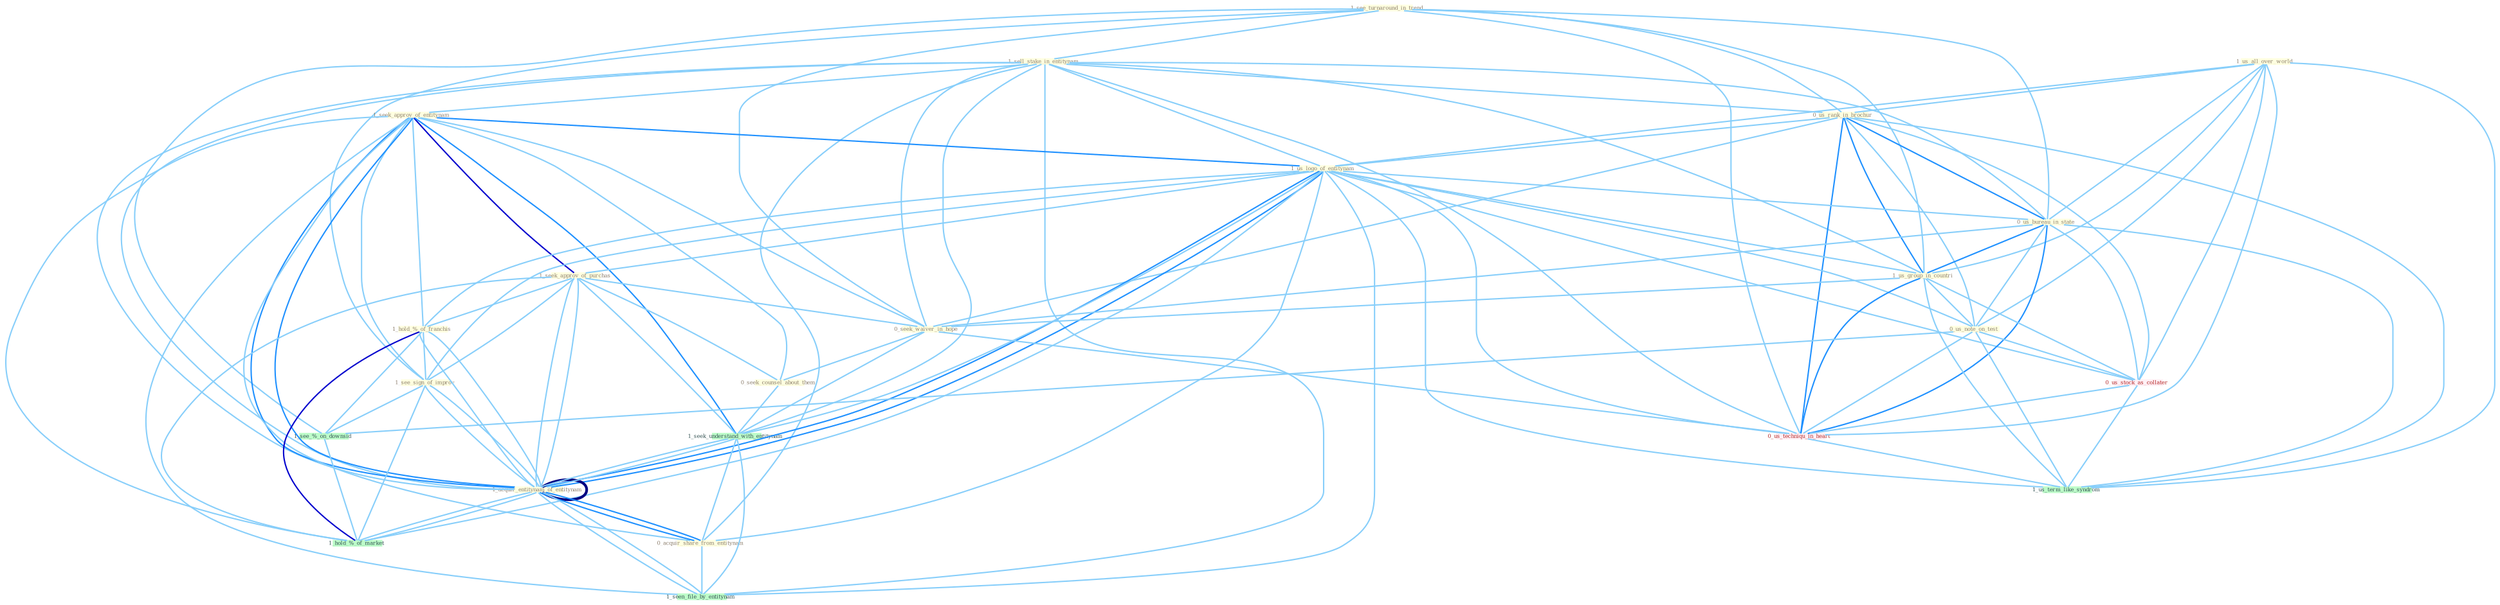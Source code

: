 Graph G{ 
    node
    [shape=polygon,style=filled,width=.5,height=.06,color="#BDFCC9",fixedsize=true,fontsize=4,
    fontcolor="#2f4f4f"];
    {node
    [color="#ffffe0", fontcolor="#8b7d6b"] "1_us_all_over_world " "1_see_turnaround_in_trend " "1_sell_stake_in_entitynam " "1_seek_approv_of_entitynam " "0_us_rank_in_brochur " "1_us_logo_of_entitynam " "0_us_bureau_in_state " "1_seek_approv_of_purchas " "1_hold_%_of_franchis " "1_us_group_in_countri " "0_seek_waiver_in_hope " "0_seek_counsel_about_them " "0_us_note_on_test " "1_see_sign_of_improv " "1_acquir_entitynam_of_entitynam " "0_acquir_share_from_entitynam "}
{node [color="#fff0f5", fontcolor="#b22222"] "0_us_stock_as_collater " "0_us_techniqu_in_heart "}
edge [color="#B0E2FF"];

	"1_us_all_over_world " -- "0_us_rank_in_brochur " [w="1", color="#87cefa" ];
	"1_us_all_over_world " -- "1_us_logo_of_entitynam " [w="1", color="#87cefa" ];
	"1_us_all_over_world " -- "0_us_bureau_in_state " [w="1", color="#87cefa" ];
	"1_us_all_over_world " -- "1_us_group_in_countri " [w="1", color="#87cefa" ];
	"1_us_all_over_world " -- "0_us_note_on_test " [w="1", color="#87cefa" ];
	"1_us_all_over_world " -- "0_us_stock_as_collater " [w="1", color="#87cefa" ];
	"1_us_all_over_world " -- "0_us_techniqu_in_heart " [w="1", color="#87cefa" ];
	"1_us_all_over_world " -- "1_us_term_like_syndrom " [w="1", color="#87cefa" ];
	"1_see_turnaround_in_trend " -- "1_sell_stake_in_entitynam " [w="1", color="#87cefa" ];
	"1_see_turnaround_in_trend " -- "0_us_rank_in_brochur " [w="1", color="#87cefa" ];
	"1_see_turnaround_in_trend " -- "0_us_bureau_in_state " [w="1", color="#87cefa" ];
	"1_see_turnaround_in_trend " -- "1_us_group_in_countri " [w="1", color="#87cefa" ];
	"1_see_turnaround_in_trend " -- "0_seek_waiver_in_hope " [w="1", color="#87cefa" ];
	"1_see_turnaround_in_trend " -- "1_see_sign_of_improv " [w="1", color="#87cefa" ];
	"1_see_turnaround_in_trend " -- "0_us_techniqu_in_heart " [w="1", color="#87cefa" ];
	"1_see_turnaround_in_trend " -- "1_see_%_on_downsid " [w="1", color="#87cefa" ];
	"1_sell_stake_in_entitynam " -- "1_seek_approv_of_entitynam " [w="1", color="#87cefa" ];
	"1_sell_stake_in_entitynam " -- "0_us_rank_in_brochur " [w="1", color="#87cefa" ];
	"1_sell_stake_in_entitynam " -- "1_us_logo_of_entitynam " [w="1", color="#87cefa" ];
	"1_sell_stake_in_entitynam " -- "0_us_bureau_in_state " [w="1", color="#87cefa" ];
	"1_sell_stake_in_entitynam " -- "1_us_group_in_countri " [w="1", color="#87cefa" ];
	"1_sell_stake_in_entitynam " -- "0_seek_waiver_in_hope " [w="1", color="#87cefa" ];
	"1_sell_stake_in_entitynam " -- "1_acquir_entitynam_of_entitynam " [w="1", color="#87cefa" ];
	"1_sell_stake_in_entitynam " -- "0_acquir_share_from_entitynam " [w="1", color="#87cefa" ];
	"1_sell_stake_in_entitynam " -- "1_seen_file_by_entitynam " [w="1", color="#87cefa" ];
	"1_sell_stake_in_entitynam " -- "1_seek_understand_with_entitynam " [w="1", color="#87cefa" ];
	"1_sell_stake_in_entitynam " -- "1_acquir_entitynam_of_entitynam " [w="1", color="#87cefa" ];
	"1_sell_stake_in_entitynam " -- "0_us_techniqu_in_heart " [w="1", color="#87cefa" ];
	"1_seek_approv_of_entitynam " -- "1_us_logo_of_entitynam " [w="2", color="#1e90ff" , len=0.8];
	"1_seek_approv_of_entitynam " -- "1_seek_approv_of_purchas " [w="3", color="#0000cd" , len=0.6];
	"1_seek_approv_of_entitynam " -- "1_hold_%_of_franchis " [w="1", color="#87cefa" ];
	"1_seek_approv_of_entitynam " -- "0_seek_waiver_in_hope " [w="1", color="#87cefa" ];
	"1_seek_approv_of_entitynam " -- "0_seek_counsel_about_them " [w="1", color="#87cefa" ];
	"1_seek_approv_of_entitynam " -- "1_see_sign_of_improv " [w="1", color="#87cefa" ];
	"1_seek_approv_of_entitynam " -- "1_acquir_entitynam_of_entitynam " [w="2", color="#1e90ff" , len=0.8];
	"1_seek_approv_of_entitynam " -- "0_acquir_share_from_entitynam " [w="1", color="#87cefa" ];
	"1_seek_approv_of_entitynam " -- "1_seen_file_by_entitynam " [w="1", color="#87cefa" ];
	"1_seek_approv_of_entitynam " -- "1_seek_understand_with_entitynam " [w="2", color="#1e90ff" , len=0.8];
	"1_seek_approv_of_entitynam " -- "1_acquir_entitynam_of_entitynam " [w="2", color="#1e90ff" , len=0.8];
	"1_seek_approv_of_entitynam " -- "1_hold_%_of_market " [w="1", color="#87cefa" ];
	"0_us_rank_in_brochur " -- "1_us_logo_of_entitynam " [w="1", color="#87cefa" ];
	"0_us_rank_in_brochur " -- "0_us_bureau_in_state " [w="2", color="#1e90ff" , len=0.8];
	"0_us_rank_in_brochur " -- "1_us_group_in_countri " [w="2", color="#1e90ff" , len=0.8];
	"0_us_rank_in_brochur " -- "0_seek_waiver_in_hope " [w="1", color="#87cefa" ];
	"0_us_rank_in_brochur " -- "0_us_note_on_test " [w="1", color="#87cefa" ];
	"0_us_rank_in_brochur " -- "0_us_stock_as_collater " [w="1", color="#87cefa" ];
	"0_us_rank_in_brochur " -- "0_us_techniqu_in_heart " [w="2", color="#1e90ff" , len=0.8];
	"0_us_rank_in_brochur " -- "1_us_term_like_syndrom " [w="1", color="#87cefa" ];
	"1_us_logo_of_entitynam " -- "0_us_bureau_in_state " [w="1", color="#87cefa" ];
	"1_us_logo_of_entitynam " -- "1_seek_approv_of_purchas " [w="1", color="#87cefa" ];
	"1_us_logo_of_entitynam " -- "1_hold_%_of_franchis " [w="1", color="#87cefa" ];
	"1_us_logo_of_entitynam " -- "1_us_group_in_countri " [w="1", color="#87cefa" ];
	"1_us_logo_of_entitynam " -- "0_us_note_on_test " [w="1", color="#87cefa" ];
	"1_us_logo_of_entitynam " -- "1_see_sign_of_improv " [w="1", color="#87cefa" ];
	"1_us_logo_of_entitynam " -- "1_acquir_entitynam_of_entitynam " [w="2", color="#1e90ff" , len=0.8];
	"1_us_logo_of_entitynam " -- "0_acquir_share_from_entitynam " [w="1", color="#87cefa" ];
	"1_us_logo_of_entitynam " -- "1_seen_file_by_entitynam " [w="1", color="#87cefa" ];
	"1_us_logo_of_entitynam " -- "0_us_stock_as_collater " [w="1", color="#87cefa" ];
	"1_us_logo_of_entitynam " -- "1_seek_understand_with_entitynam " [w="1", color="#87cefa" ];
	"1_us_logo_of_entitynam " -- "1_acquir_entitynam_of_entitynam " [w="2", color="#1e90ff" , len=0.8];
	"1_us_logo_of_entitynam " -- "0_us_techniqu_in_heart " [w="1", color="#87cefa" ];
	"1_us_logo_of_entitynam " -- "1_us_term_like_syndrom " [w="1", color="#87cefa" ];
	"1_us_logo_of_entitynam " -- "1_hold_%_of_market " [w="1", color="#87cefa" ];
	"0_us_bureau_in_state " -- "1_us_group_in_countri " [w="2", color="#1e90ff" , len=0.8];
	"0_us_bureau_in_state " -- "0_seek_waiver_in_hope " [w="1", color="#87cefa" ];
	"0_us_bureau_in_state " -- "0_us_note_on_test " [w="1", color="#87cefa" ];
	"0_us_bureau_in_state " -- "0_us_stock_as_collater " [w="1", color="#87cefa" ];
	"0_us_bureau_in_state " -- "0_us_techniqu_in_heart " [w="2", color="#1e90ff" , len=0.8];
	"0_us_bureau_in_state " -- "1_us_term_like_syndrom " [w="1", color="#87cefa" ];
	"1_seek_approv_of_purchas " -- "1_hold_%_of_franchis " [w="1", color="#87cefa" ];
	"1_seek_approv_of_purchas " -- "0_seek_waiver_in_hope " [w="1", color="#87cefa" ];
	"1_seek_approv_of_purchas " -- "0_seek_counsel_about_them " [w="1", color="#87cefa" ];
	"1_seek_approv_of_purchas " -- "1_see_sign_of_improv " [w="1", color="#87cefa" ];
	"1_seek_approv_of_purchas " -- "1_acquir_entitynam_of_entitynam " [w="1", color="#87cefa" ];
	"1_seek_approv_of_purchas " -- "1_seek_understand_with_entitynam " [w="1", color="#87cefa" ];
	"1_seek_approv_of_purchas " -- "1_acquir_entitynam_of_entitynam " [w="1", color="#87cefa" ];
	"1_seek_approv_of_purchas " -- "1_hold_%_of_market " [w="1", color="#87cefa" ];
	"1_hold_%_of_franchis " -- "1_see_sign_of_improv " [w="1", color="#87cefa" ];
	"1_hold_%_of_franchis " -- "1_acquir_entitynam_of_entitynam " [w="1", color="#87cefa" ];
	"1_hold_%_of_franchis " -- "1_acquir_entitynam_of_entitynam " [w="1", color="#87cefa" ];
	"1_hold_%_of_franchis " -- "1_see_%_on_downsid " [w="1", color="#87cefa" ];
	"1_hold_%_of_franchis " -- "1_hold_%_of_market " [w="3", color="#0000cd" , len=0.6];
	"1_us_group_in_countri " -- "0_seek_waiver_in_hope " [w="1", color="#87cefa" ];
	"1_us_group_in_countri " -- "0_us_note_on_test " [w="1", color="#87cefa" ];
	"1_us_group_in_countri " -- "0_us_stock_as_collater " [w="1", color="#87cefa" ];
	"1_us_group_in_countri " -- "0_us_techniqu_in_heart " [w="2", color="#1e90ff" , len=0.8];
	"1_us_group_in_countri " -- "1_us_term_like_syndrom " [w="1", color="#87cefa" ];
	"0_seek_waiver_in_hope " -- "0_seek_counsel_about_them " [w="1", color="#87cefa" ];
	"0_seek_waiver_in_hope " -- "1_seek_understand_with_entitynam " [w="1", color="#87cefa" ];
	"0_seek_waiver_in_hope " -- "0_us_techniqu_in_heart " [w="1", color="#87cefa" ];
	"0_seek_counsel_about_them " -- "1_seek_understand_with_entitynam " [w="1", color="#87cefa" ];
	"0_us_note_on_test " -- "0_us_stock_as_collater " [w="1", color="#87cefa" ];
	"0_us_note_on_test " -- "0_us_techniqu_in_heart " [w="1", color="#87cefa" ];
	"0_us_note_on_test " -- "1_see_%_on_downsid " [w="1", color="#87cefa" ];
	"0_us_note_on_test " -- "1_us_term_like_syndrom " [w="1", color="#87cefa" ];
	"1_see_sign_of_improv " -- "1_acquir_entitynam_of_entitynam " [w="1", color="#87cefa" ];
	"1_see_sign_of_improv " -- "1_acquir_entitynam_of_entitynam " [w="1", color="#87cefa" ];
	"1_see_sign_of_improv " -- "1_see_%_on_downsid " [w="1", color="#87cefa" ];
	"1_see_sign_of_improv " -- "1_hold_%_of_market " [w="1", color="#87cefa" ];
	"1_acquir_entitynam_of_entitynam " -- "0_acquir_share_from_entitynam " [w="2", color="#1e90ff" , len=0.8];
	"1_acquir_entitynam_of_entitynam " -- "1_seen_file_by_entitynam " [w="1", color="#87cefa" ];
	"1_acquir_entitynam_of_entitynam " -- "1_seek_understand_with_entitynam " [w="1", color="#87cefa" ];
	"1_acquir_entitynam_of_entitynam " -- "1_acquir_entitynam_of_entitynam " [w="4", style=bold, color="#000080", len=0.4];
	"1_acquir_entitynam_of_entitynam " -- "1_hold_%_of_market " [w="1", color="#87cefa" ];
	"0_acquir_share_from_entitynam " -- "1_seen_file_by_entitynam " [w="1", color="#87cefa" ];
	"0_acquir_share_from_entitynam " -- "1_seek_understand_with_entitynam " [w="1", color="#87cefa" ];
	"0_acquir_share_from_entitynam " -- "1_acquir_entitynam_of_entitynam " [w="2", color="#1e90ff" , len=0.8];
	"1_seen_file_by_entitynam " -- "1_seek_understand_with_entitynam " [w="1", color="#87cefa" ];
	"1_seen_file_by_entitynam " -- "1_acquir_entitynam_of_entitynam " [w="1", color="#87cefa" ];
	"0_us_stock_as_collater " -- "0_us_techniqu_in_heart " [w="1", color="#87cefa" ];
	"0_us_stock_as_collater " -- "1_us_term_like_syndrom " [w="1", color="#87cefa" ];
	"1_seek_understand_with_entitynam " -- "1_acquir_entitynam_of_entitynam " [w="1", color="#87cefa" ];
	"1_acquir_entitynam_of_entitynam " -- "1_hold_%_of_market " [w="1", color="#87cefa" ];
	"0_us_techniqu_in_heart " -- "1_us_term_like_syndrom " [w="1", color="#87cefa" ];
	"1_see_%_on_downsid " -- "1_hold_%_of_market " [w="1", color="#87cefa" ];
}